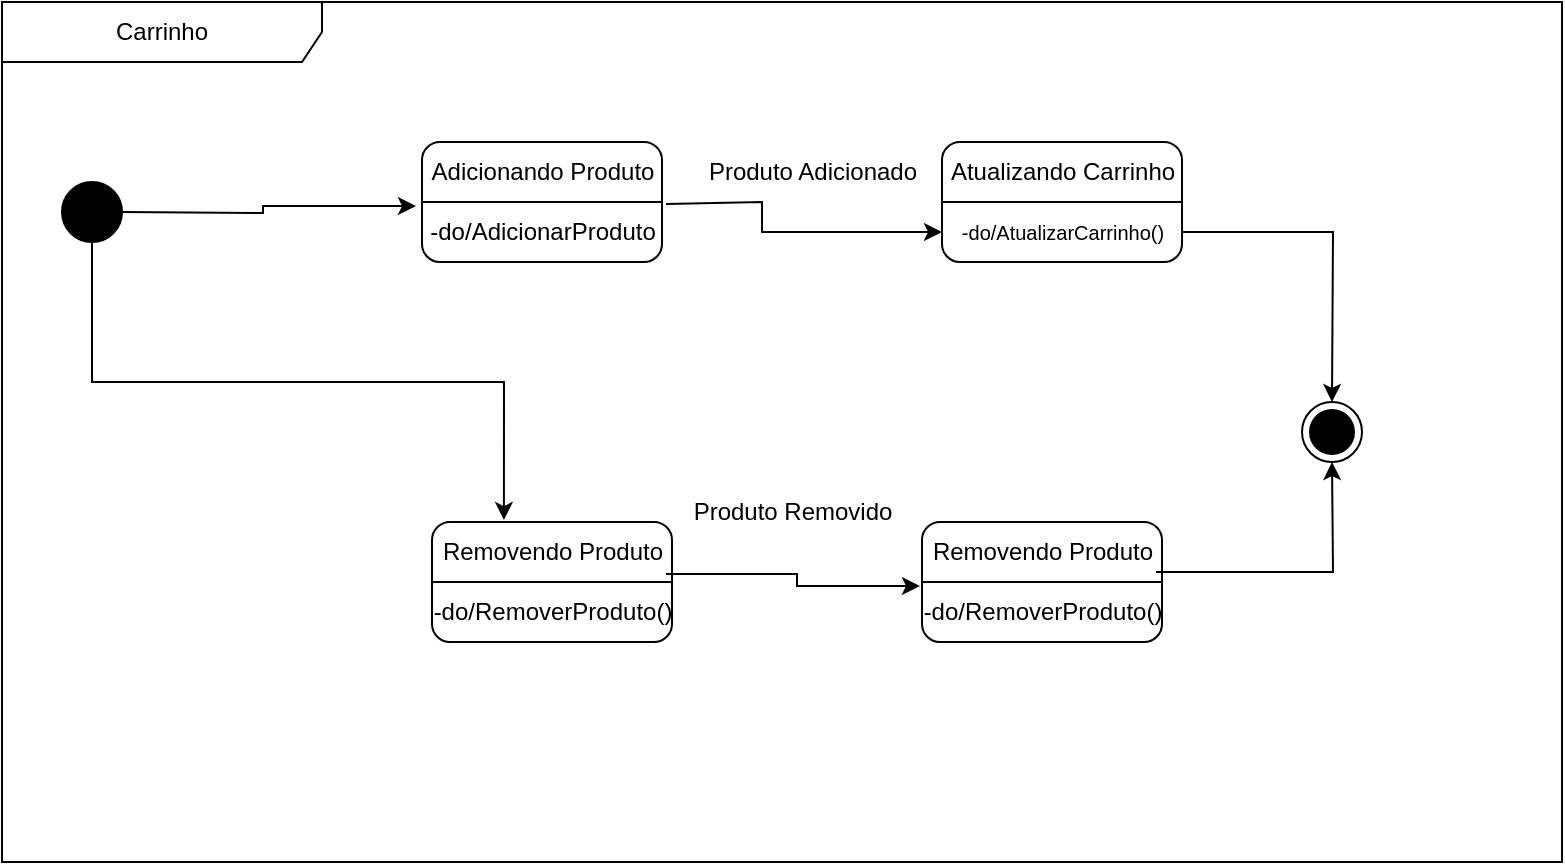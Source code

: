 <mxfile version="21.6.8" type="device">
  <diagram name="Página-1" id="qK05mpG2FW56t2ni8MNx">
    <mxGraphModel dx="1434" dy="782" grid="1" gridSize="10" guides="1" tooltips="1" connect="1" arrows="1" fold="1" page="1" pageScale="1" pageWidth="827" pageHeight="1169" math="0" shadow="0">
      <root>
        <mxCell id="0" />
        <mxCell id="1" parent="0" />
        <mxCell id="9jAZjN9ypwXn9oiTklFW-1" value="Carrinho" style="shape=umlFrame;whiteSpace=wrap;html=1;pointerEvents=0;recursiveResize=0;container=1;collapsible=0;width=160;" vertex="1" parent="1">
          <mxGeometry x="20" y="30" width="780" height="430" as="geometry" />
        </mxCell>
        <mxCell id="9jAZjN9ypwXn9oiTklFW-30" style="edgeStyle=orthogonalEdgeStyle;rounded=0;orthogonalLoop=1;jettySize=auto;html=1;entryX=0.05;entryY=0.067;entryDx=0;entryDy=0;entryPerimeter=0;" edge="1" parent="9jAZjN9ypwXn9oiTklFW-1" target="9jAZjN9ypwXn9oiTklFW-8">
          <mxGeometry relative="1" as="geometry">
            <mxPoint x="60" y="105" as="sourcePoint" />
          </mxGeometry>
        </mxCell>
        <mxCell id="9jAZjN9ypwXn9oiTklFW-5" value="" style="rounded=1;whiteSpace=wrap;html=1;" vertex="1" parent="9jAZjN9ypwXn9oiTklFW-1">
          <mxGeometry x="210" y="70" width="120" height="60" as="geometry" />
        </mxCell>
        <mxCell id="9jAZjN9ypwXn9oiTklFW-6" value="" style="endArrow=none;html=1;rounded=0;exitX=0;exitY=0.5;exitDx=0;exitDy=0;entryX=1;entryY=0.5;entryDx=0;entryDy=0;" edge="1" parent="9jAZjN9ypwXn9oiTklFW-1" source="9jAZjN9ypwXn9oiTklFW-5" target="9jAZjN9ypwXn9oiTklFW-5">
          <mxGeometry width="50" height="50" relative="1" as="geometry">
            <mxPoint x="480" y="230" as="sourcePoint" />
            <mxPoint x="530" y="180" as="targetPoint" />
          </mxGeometry>
        </mxCell>
        <mxCell id="9jAZjN9ypwXn9oiTklFW-7" value="Adicionando Produto" style="text;html=1;align=center;verticalAlign=middle;resizable=0;points=[];autosize=1;strokeColor=none;fillColor=none;" vertex="1" parent="9jAZjN9ypwXn9oiTklFW-1">
          <mxGeometry x="205" y="70" width="130" height="30" as="geometry" />
        </mxCell>
        <mxCell id="9jAZjN9ypwXn9oiTklFW-12" style="edgeStyle=orthogonalEdgeStyle;rounded=0;orthogonalLoop=1;jettySize=auto;html=1;entryX=0;entryY=0.75;entryDx=0;entryDy=0;exitX=0.943;exitY=0.033;exitDx=0;exitDy=0;exitPerimeter=0;" edge="1" parent="9jAZjN9ypwXn9oiTklFW-1" source="9jAZjN9ypwXn9oiTklFW-8" target="9jAZjN9ypwXn9oiTklFW-9">
          <mxGeometry relative="1" as="geometry">
            <Array as="points">
              <mxPoint x="380" y="100" />
              <mxPoint x="380" y="115" />
            </Array>
          </mxGeometry>
        </mxCell>
        <mxCell id="9jAZjN9ypwXn9oiTklFW-8" value="-do/AdicionarProduto" style="text;html=1;align=center;verticalAlign=middle;resizable=0;points=[];autosize=1;strokeColor=none;fillColor=none;" vertex="1" parent="9jAZjN9ypwXn9oiTklFW-1">
          <mxGeometry x="200" y="100" width="140" height="30" as="geometry" />
        </mxCell>
        <mxCell id="9jAZjN9ypwXn9oiTklFW-9" value="" style="rounded=1;whiteSpace=wrap;html=1;" vertex="1" parent="9jAZjN9ypwXn9oiTklFW-1">
          <mxGeometry x="470" y="70" width="120" height="60" as="geometry" />
        </mxCell>
        <mxCell id="9jAZjN9ypwXn9oiTklFW-10" value="" style="endArrow=none;html=1;rounded=0;exitX=0;exitY=0.5;exitDx=0;exitDy=0;entryX=1;entryY=0.5;entryDx=0;entryDy=0;" edge="1" parent="9jAZjN9ypwXn9oiTklFW-1" source="9jAZjN9ypwXn9oiTklFW-9" target="9jAZjN9ypwXn9oiTklFW-9">
          <mxGeometry width="50" height="50" relative="1" as="geometry">
            <mxPoint x="705" y="230" as="sourcePoint" />
            <mxPoint x="755" y="180" as="targetPoint" />
          </mxGeometry>
        </mxCell>
        <mxCell id="9jAZjN9ypwXn9oiTklFW-13" value="Produto Adicionado" style="text;html=1;align=center;verticalAlign=middle;resizable=0;points=[];autosize=1;strokeColor=none;fillColor=none;" vertex="1" parent="9jAZjN9ypwXn9oiTklFW-1">
          <mxGeometry x="340" y="70" width="130" height="30" as="geometry" />
        </mxCell>
        <mxCell id="9jAZjN9ypwXn9oiTklFW-14" value="Atualizando Carrinho" style="text;html=1;align=center;verticalAlign=middle;resizable=0;points=[];autosize=1;strokeColor=none;fillColor=none;" vertex="1" parent="9jAZjN9ypwXn9oiTklFW-1">
          <mxGeometry x="460" y="70" width="140" height="30" as="geometry" />
        </mxCell>
        <mxCell id="9jAZjN9ypwXn9oiTklFW-17" style="edgeStyle=orthogonalEdgeStyle;rounded=0;orthogonalLoop=1;jettySize=auto;html=1;entryX=0.5;entryY=0;entryDx=0;entryDy=0;" edge="1" parent="9jAZjN9ypwXn9oiTklFW-1" source="9jAZjN9ypwXn9oiTklFW-15">
          <mxGeometry relative="1" as="geometry">
            <mxPoint x="665" y="200" as="targetPoint" />
          </mxGeometry>
        </mxCell>
        <mxCell id="9jAZjN9ypwXn9oiTklFW-15" value="&lt;font style=&quot;font-size: 10px;&quot;&gt;-do/AtualizarCarrinho()&lt;/font&gt;" style="text;html=1;align=center;verticalAlign=middle;resizable=0;points=[];autosize=1;strokeColor=none;fillColor=none;" vertex="1" parent="9jAZjN9ypwXn9oiTklFW-1">
          <mxGeometry x="470" y="100" width="120" height="30" as="geometry" />
        </mxCell>
        <mxCell id="9jAZjN9ypwXn9oiTklFW-18" value="" style="rounded=1;whiteSpace=wrap;html=1;" vertex="1" parent="9jAZjN9ypwXn9oiTklFW-1">
          <mxGeometry x="215" y="260" width="120" height="60" as="geometry" />
        </mxCell>
        <mxCell id="9jAZjN9ypwXn9oiTklFW-19" value="" style="endArrow=none;html=1;rounded=0;exitX=0;exitY=0.5;exitDx=0;exitDy=0;entryX=1;entryY=0.5;entryDx=0;entryDy=0;" edge="1" parent="9jAZjN9ypwXn9oiTklFW-1" source="9jAZjN9ypwXn9oiTklFW-18" target="9jAZjN9ypwXn9oiTklFW-18">
          <mxGeometry width="50" height="50" relative="1" as="geometry">
            <mxPoint x="485" y="420" as="sourcePoint" />
            <mxPoint x="535" y="370" as="targetPoint" />
          </mxGeometry>
        </mxCell>
        <mxCell id="9jAZjN9ypwXn9oiTklFW-34" style="edgeStyle=orthogonalEdgeStyle;rounded=0;orthogonalLoop=1;jettySize=auto;html=1;entryX=0.064;entryY=0.067;entryDx=0;entryDy=0;entryPerimeter=0;exitX=0.907;exitY=-0.133;exitDx=0;exitDy=0;exitPerimeter=0;" edge="1" parent="9jAZjN9ypwXn9oiTklFW-1" source="9jAZjN9ypwXn9oiTklFW-21" target="9jAZjN9ypwXn9oiTklFW-25">
          <mxGeometry relative="1" as="geometry" />
        </mxCell>
        <mxCell id="9jAZjN9ypwXn9oiTklFW-20" value="Removendo Produto" style="text;html=1;align=center;verticalAlign=middle;resizable=0;points=[];autosize=1;strokeColor=none;fillColor=none;" vertex="1" parent="9jAZjN9ypwXn9oiTklFW-1">
          <mxGeometry x="210" y="260" width="130" height="30" as="geometry" />
        </mxCell>
        <mxCell id="9jAZjN9ypwXn9oiTklFW-21" value="-do/RemoverProduto()" style="text;html=1;align=center;verticalAlign=middle;resizable=0;points=[];autosize=1;strokeColor=none;fillColor=none;" vertex="1" parent="9jAZjN9ypwXn9oiTklFW-1">
          <mxGeometry x="205" y="290" width="140" height="30" as="geometry" />
        </mxCell>
        <mxCell id="9jAZjN9ypwXn9oiTklFW-22" value="" style="rounded=1;whiteSpace=wrap;html=1;" vertex="1" parent="9jAZjN9ypwXn9oiTklFW-1">
          <mxGeometry x="460" y="260" width="120" height="60" as="geometry" />
        </mxCell>
        <mxCell id="9jAZjN9ypwXn9oiTklFW-23" value="" style="endArrow=none;html=1;rounded=0;exitX=0;exitY=0.5;exitDx=0;exitDy=0;entryX=1;entryY=0.5;entryDx=0;entryDy=0;" edge="1" parent="9jAZjN9ypwXn9oiTklFW-1" source="9jAZjN9ypwXn9oiTklFW-22" target="9jAZjN9ypwXn9oiTklFW-22">
          <mxGeometry width="50" height="50" relative="1" as="geometry">
            <mxPoint x="730" y="420" as="sourcePoint" />
            <mxPoint x="780" y="370" as="targetPoint" />
          </mxGeometry>
        </mxCell>
        <mxCell id="9jAZjN9ypwXn9oiTklFW-24" value="Removendo Produto" style="text;html=1;align=center;verticalAlign=middle;resizable=0;points=[];autosize=1;strokeColor=none;fillColor=none;" vertex="1" parent="9jAZjN9ypwXn9oiTklFW-1">
          <mxGeometry x="455" y="260" width="130" height="30" as="geometry" />
        </mxCell>
        <mxCell id="9jAZjN9ypwXn9oiTklFW-29" style="edgeStyle=orthogonalEdgeStyle;rounded=0;orthogonalLoop=1;jettySize=auto;html=1;entryX=0.5;entryY=1;entryDx=0;entryDy=0;exitX=0.907;exitY=-0.167;exitDx=0;exitDy=0;exitPerimeter=0;" edge="1" parent="9jAZjN9ypwXn9oiTklFW-1" source="9jAZjN9ypwXn9oiTklFW-25">
          <mxGeometry relative="1" as="geometry">
            <mxPoint x="665" y="230" as="targetPoint" />
          </mxGeometry>
        </mxCell>
        <mxCell id="9jAZjN9ypwXn9oiTklFW-25" value="-do/RemoverProduto()" style="text;html=1;align=center;verticalAlign=middle;resizable=0;points=[];autosize=1;strokeColor=none;fillColor=none;" vertex="1" parent="9jAZjN9ypwXn9oiTklFW-1">
          <mxGeometry x="450" y="290" width="140" height="30" as="geometry" />
        </mxCell>
        <mxCell id="9jAZjN9ypwXn9oiTklFW-28" value="Produto Removido" style="text;html=1;align=center;verticalAlign=middle;resizable=0;points=[];autosize=1;strokeColor=none;fillColor=none;" vertex="1" parent="9jAZjN9ypwXn9oiTklFW-1">
          <mxGeometry x="335" y="240" width="120" height="30" as="geometry" />
        </mxCell>
        <mxCell id="9jAZjN9ypwXn9oiTklFW-32" value="" style="ellipse;html=1;shape=endState;fillColor=strokeColor;" vertex="1" parent="9jAZjN9ypwXn9oiTklFW-1">
          <mxGeometry x="650" y="200" width="30" height="30" as="geometry" />
        </mxCell>
        <mxCell id="9jAZjN9ypwXn9oiTklFW-35" style="edgeStyle=orthogonalEdgeStyle;rounded=0;orthogonalLoop=1;jettySize=auto;html=1;exitX=0.5;exitY=1;exitDx=0;exitDy=0;entryX=0.315;entryY=-0.033;entryDx=0;entryDy=0;entryPerimeter=0;" edge="1" parent="9jAZjN9ypwXn9oiTklFW-1" source="9jAZjN9ypwXn9oiTklFW-33" target="9jAZjN9ypwXn9oiTklFW-20">
          <mxGeometry relative="1" as="geometry" />
        </mxCell>
        <mxCell id="9jAZjN9ypwXn9oiTklFW-33" value="" style="ellipse;fillColor=strokeColor;html=1;" vertex="1" parent="9jAZjN9ypwXn9oiTklFW-1">
          <mxGeometry x="30" y="90" width="30" height="30" as="geometry" />
        </mxCell>
      </root>
    </mxGraphModel>
  </diagram>
</mxfile>
